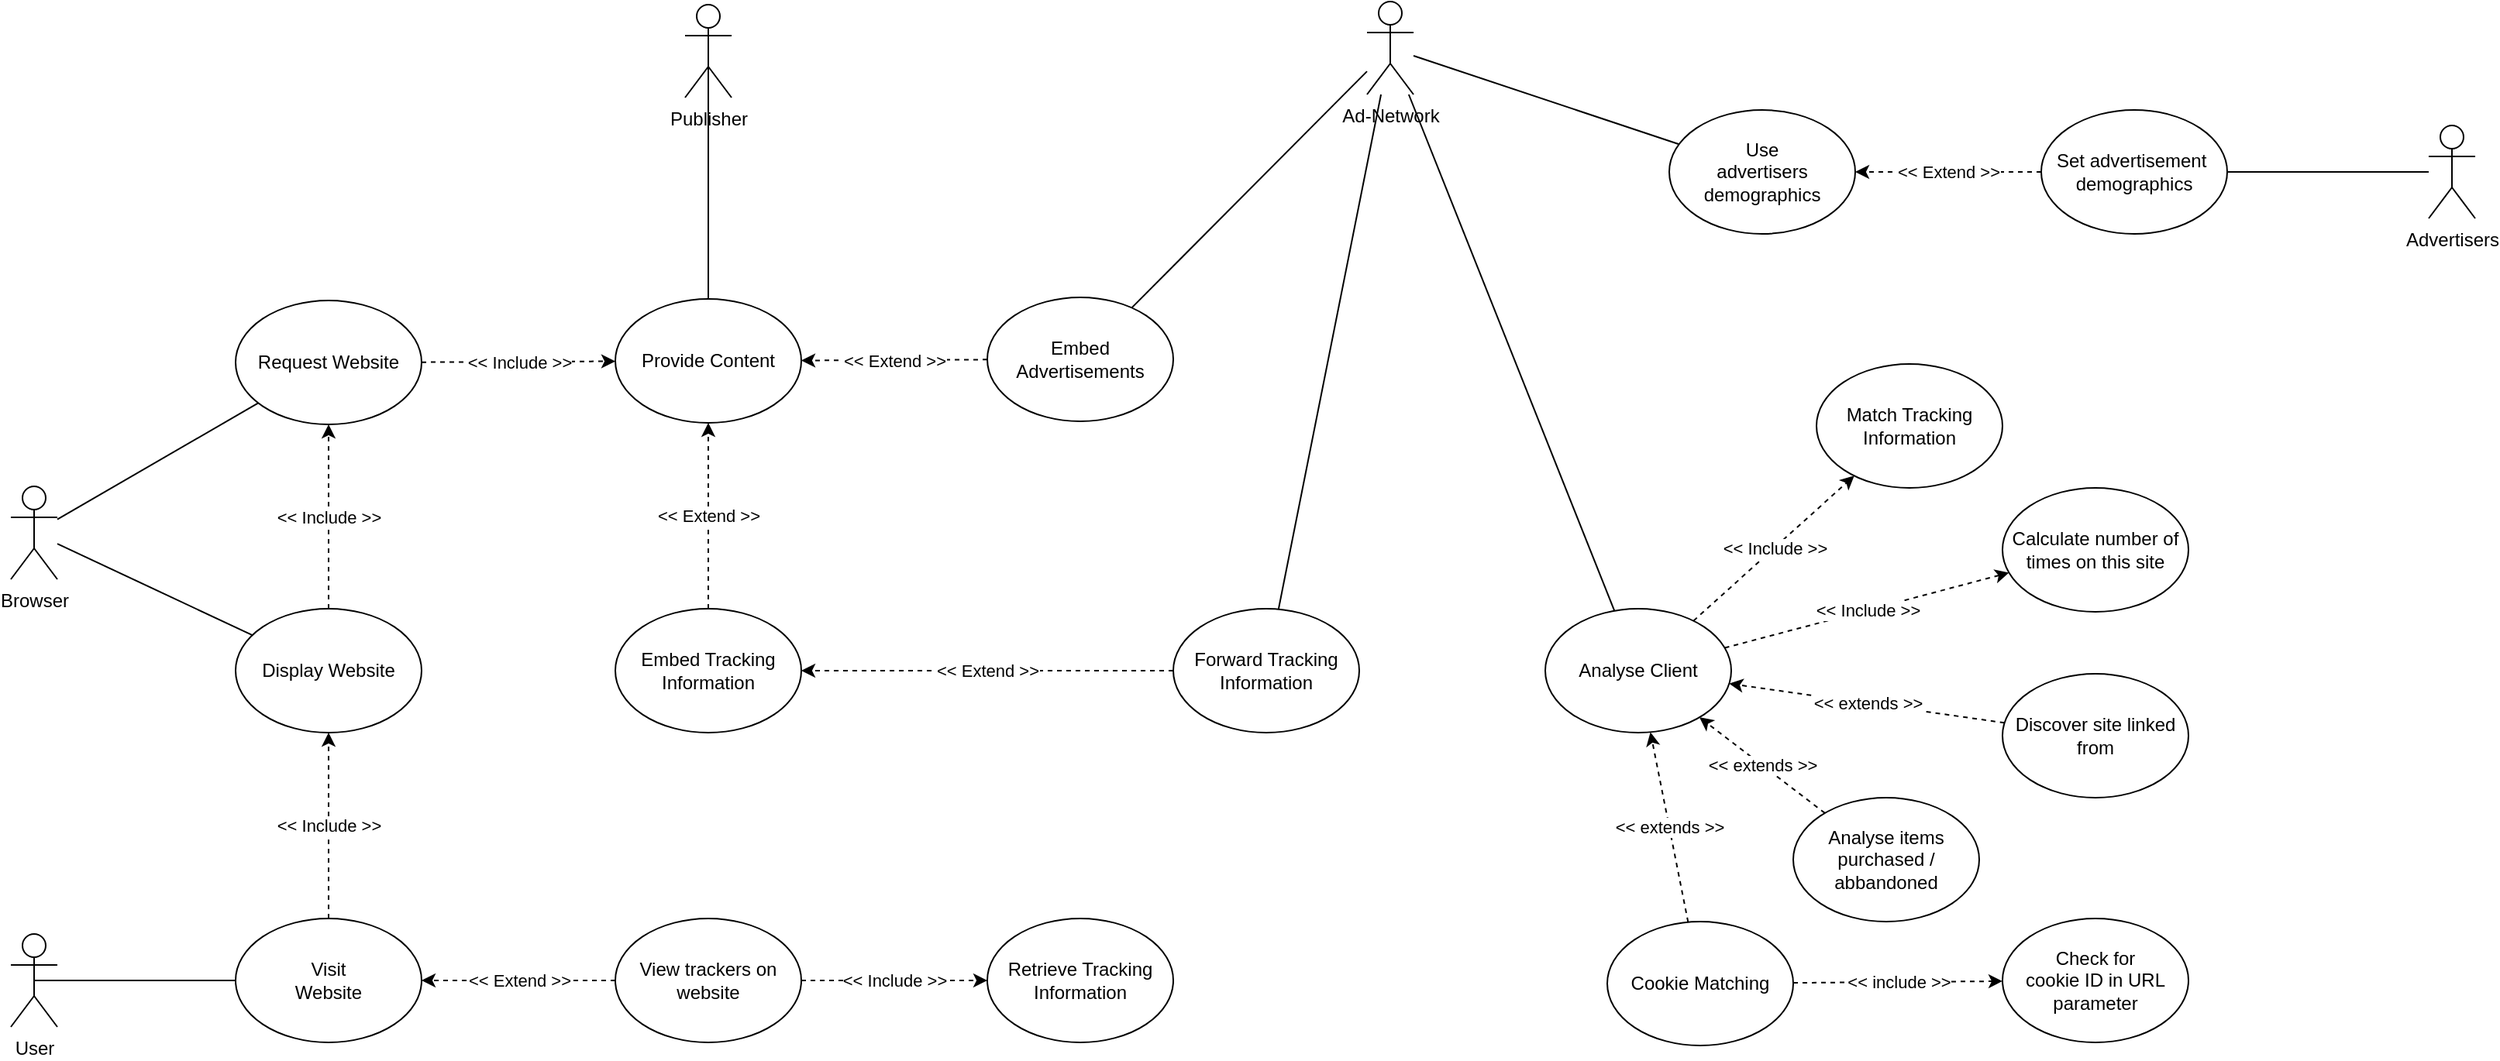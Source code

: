<mxfile version="14.4.3" type="device"><diagram id="3IF4Adh-n0_5Kfnh6lJa" name="Page-1"><mxGraphModel dx="706" dy="2335" grid="1" gridSize="10" guides="1" tooltips="1" connect="1" arrows="1" fold="1" page="1" pageScale="1" pageWidth="827" pageHeight="1169" math="0" shadow="0"><root><mxCell id="0"/><mxCell id="1" parent="0"/><mxCell id="S_hfSItxV2QVCv4lVqM0-1" value="User&lt;br&gt;" style="shape=umlActor;verticalLabelPosition=bottom;verticalAlign=top;html=1;outlineConnect=0;" parent="1" vertex="1"><mxGeometry x="90" y="530" width="30" height="60" as="geometry"/></mxCell><mxCell id="S_hfSItxV2QVCv4lVqM0-2" value="Browser" style="shape=umlActor;verticalLabelPosition=bottom;verticalAlign=top;html=1;outlineConnect=0;" parent="1" vertex="1"><mxGeometry x="90" y="241" width="30" height="60" as="geometry"/></mxCell><mxCell id="S_hfSItxV2QVCv4lVqM0-3" value="Publisher" style="shape=umlActor;verticalLabelPosition=bottom;verticalAlign=top;html=1;outlineConnect=0;" parent="1" vertex="1"><mxGeometry x="525" y="-70" width="30" height="60" as="geometry"/></mxCell><mxCell id="S_hfSItxV2QVCv4lVqM0-6" value="View trackers on website" style="ellipse;whiteSpace=wrap;html=1;" parent="1" vertex="1"><mxGeometry x="480" y="520" width="120" height="80" as="geometry"/></mxCell><mxCell id="S_hfSItxV2QVCv4lVqM0-7" value="Ad-Network&lt;br&gt;" style="shape=umlActor;verticalLabelPosition=bottom;verticalAlign=top;html=1;outlineConnect=0;" parent="1" vertex="1"><mxGeometry x="965" y="-72" width="30" height="60" as="geometry"/></mxCell><mxCell id="S_hfSItxV2QVCv4lVqM0-8" value="Visit &lt;br&gt;Website" style="ellipse;whiteSpace=wrap;html=1;" parent="1" vertex="1"><mxGeometry x="235" y="520" width="120" height="80" as="geometry"/></mxCell><mxCell id="S_hfSItxV2QVCv4lVqM0-14" value="Provide Content" style="ellipse;whiteSpace=wrap;html=1;" parent="1" vertex="1"><mxGeometry x="480" y="120" width="120" height="80" as="geometry"/></mxCell><mxCell id="S_hfSItxV2QVCv4lVqM0-15" value="Request Website" style="ellipse;whiteSpace=wrap;html=1;" parent="1" vertex="1"><mxGeometry x="235" y="121" width="120" height="80" as="geometry"/></mxCell><mxCell id="S_hfSItxV2QVCv4lVqM0-17" value="Embed Tracking Information" style="ellipse;whiteSpace=wrap;html=1;" parent="1" vertex="1"><mxGeometry x="480" y="320" width="120" height="80" as="geometry"/></mxCell><mxCell id="S_hfSItxV2QVCv4lVqM0-18" value="Analyse Client" style="ellipse;whiteSpace=wrap;html=1;" parent="1" vertex="1"><mxGeometry x="1080" y="320" width="120" height="80" as="geometry"/></mxCell><mxCell id="S_hfSItxV2QVCv4lVqM0-19" value="Match Tracking Information" style="ellipse;whiteSpace=wrap;html=1;" parent="1" vertex="1"><mxGeometry x="1255" y="162" width="120" height="80" as="geometry"/></mxCell><mxCell id="S_hfSItxV2QVCv4lVqM0-20" value="Forward Tracking Information" style="ellipse;whiteSpace=wrap;html=1;" parent="1" vertex="1"><mxGeometry x="840" y="320" width="120" height="80" as="geometry"/></mxCell><mxCell id="S_hfSItxV2QVCv4lVqM0-22" value="Retrieve Tracking Information" style="ellipse;whiteSpace=wrap;html=1;" parent="1" vertex="1"><mxGeometry x="720" y="520" width="120" height="80" as="geometry"/></mxCell><mxCell id="S_hfSItxV2QVCv4lVqM0-23" value="" style="endArrow=none;html=1;exitX=0.5;exitY=0.5;exitDx=0;exitDy=0;exitPerimeter=0;" parent="1" source="S_hfSItxV2QVCv4lVqM0-1" target="S_hfSItxV2QVCv4lVqM0-8" edge="1"><mxGeometry width="50" height="50" relative="1" as="geometry"><mxPoint x="390" y="450" as="sourcePoint"/><mxPoint x="440" y="400" as="targetPoint"/></mxGeometry></mxCell><mxCell id="S_hfSItxV2QVCv4lVqM0-25" value="" style="endArrow=classic;html=1;entryX=1;entryY=0.5;entryDx=0;entryDy=0;dashed=1;" parent="1" source="S_hfSItxV2QVCv4lVqM0-6" target="S_hfSItxV2QVCv4lVqM0-8" edge="1"><mxGeometry relative="1" as="geometry"><mxPoint x="364" y="630" as="sourcePoint"/><mxPoint x="464" y="630" as="targetPoint"/></mxGeometry></mxCell><mxCell id="S_hfSItxV2QVCv4lVqM0-26" value="&amp;lt;&amp;lt; Extend &amp;gt;&amp;gt;" style="edgeLabel;resizable=0;html=1;align=center;verticalAlign=middle;" parent="S_hfSItxV2QVCv4lVqM0-25" connectable="0" vertex="1"><mxGeometry relative="1" as="geometry"/></mxCell><mxCell id="S_hfSItxV2QVCv4lVqM0-27" value="In" style="endArrow=classic;html=1;dashed=1;" parent="1" source="S_hfSItxV2QVCv4lVqM0-6" target="S_hfSItxV2QVCv4lVqM0-22" edge="1"><mxGeometry relative="1" as="geometry"><mxPoint x="360" y="420" as="sourcePoint"/><mxPoint x="650" y="670" as="targetPoint"/></mxGeometry></mxCell><mxCell id="S_hfSItxV2QVCv4lVqM0-28" value="&amp;lt;&amp;lt; Include &amp;gt;&amp;gt;" style="edgeLabel;resizable=0;html=1;align=center;verticalAlign=middle;" parent="S_hfSItxV2QVCv4lVqM0-27" connectable="0" vertex="1"><mxGeometry relative="1" as="geometry"/></mxCell><mxCell id="S_hfSItxV2QVCv4lVqM0-30" value="" style="endArrow=classic;html=1;dashed=1;" parent="1" source="S_hfSItxV2QVCv4lVqM0-8" target="qkTE1JA_D2MFsFtZeY83-20" edge="1"><mxGeometry relative="1" as="geometry"><mxPoint x="360" y="350" as="sourcePoint"/><mxPoint x="190" y="430" as="targetPoint"/></mxGeometry></mxCell><mxCell id="S_hfSItxV2QVCv4lVqM0-31" value="&amp;lt;&amp;lt; Include &amp;gt;&amp;gt;" style="edgeLabel;resizable=0;html=1;align=center;verticalAlign=middle;" parent="S_hfSItxV2QVCv4lVqM0-30" connectable="0" vertex="1"><mxGeometry relative="1" as="geometry"/></mxCell><mxCell id="S_hfSItxV2QVCv4lVqM0-34" value="" style="endArrow=classic;html=1;dashed=1;" parent="1" source="S_hfSItxV2QVCv4lVqM0-17" target="S_hfSItxV2QVCv4lVqM0-14" edge="1"><mxGeometry relative="1" as="geometry"><mxPoint x="360" y="250" as="sourcePoint"/><mxPoint x="460" y="250" as="targetPoint"/></mxGeometry></mxCell><mxCell id="S_hfSItxV2QVCv4lVqM0-35" value="&amp;lt;&amp;lt; Extend &amp;gt;&amp;gt;" style="edgeLabel;resizable=0;html=1;align=center;verticalAlign=middle;" parent="S_hfSItxV2QVCv4lVqM0-34" connectable="0" vertex="1"><mxGeometry relative="1" as="geometry"/></mxCell><mxCell id="S_hfSItxV2QVCv4lVqM0-36" value="" style="endArrow=classic;html=1;dashed=1;" parent="1" source="S_hfSItxV2QVCv4lVqM0-20" target="S_hfSItxV2QVCv4lVqM0-17" edge="1"><mxGeometry relative="1" as="geometry"><mxPoint x="360" y="250" as="sourcePoint"/><mxPoint x="460" y="250" as="targetPoint"/></mxGeometry></mxCell><mxCell id="S_hfSItxV2QVCv4lVqM0-37" value="&amp;lt;&amp;lt; Extend &amp;gt;&amp;gt;" style="edgeLabel;resizable=0;html=1;align=center;verticalAlign=middle;" parent="S_hfSItxV2QVCv4lVqM0-36" connectable="0" vertex="1"><mxGeometry relative="1" as="geometry"/></mxCell><mxCell id="S_hfSItxV2QVCv4lVqM0-40" value="" style="endArrow=none;html=1;entryX=0.5;entryY=0.5;entryDx=0;entryDy=0;entryPerimeter=0;" parent="1" source="S_hfSItxV2QVCv4lVqM0-14" target="S_hfSItxV2QVCv4lVqM0-3" edge="1"><mxGeometry width="50" height="50" relative="1" as="geometry"><mxPoint x="390" y="270" as="sourcePoint"/><mxPoint x="440" y="220" as="targetPoint"/></mxGeometry></mxCell><mxCell id="S_hfSItxV2QVCv4lVqM0-41" value="" style="endArrow=none;html=1;" parent="1" source="S_hfSItxV2QVCv4lVqM0-15" target="S_hfSItxV2QVCv4lVqM0-2" edge="1"><mxGeometry width="50" height="50" relative="1" as="geometry"><mxPoint x="390" y="270" as="sourcePoint"/><mxPoint x="180" y="271" as="targetPoint"/></mxGeometry></mxCell><mxCell id="S_hfSItxV2QVCv4lVqM0-42" value="" style="endArrow=none;html=1;" parent="1" source="S_hfSItxV2QVCv4lVqM0-18" target="S_hfSItxV2QVCv4lVqM0-7" edge="1"><mxGeometry width="50" height="50" relative="1" as="geometry"><mxPoint x="700" y="268" as="sourcePoint"/><mxPoint x="750" y="218" as="targetPoint"/></mxGeometry></mxCell><mxCell id="S_hfSItxV2QVCv4lVqM0-43" value="" style="endArrow=classic;html=1;dashed=1;" parent="1" source="S_hfSItxV2QVCv4lVqM0-18" target="S_hfSItxV2QVCv4lVqM0-19" edge="1"><mxGeometry relative="1" as="geometry"><mxPoint x="725" y="451" as="sourcePoint"/><mxPoint x="825" y="451" as="targetPoint"/></mxGeometry></mxCell><mxCell id="S_hfSItxV2QVCv4lVqM0-44" value="&amp;lt;&amp;lt; Include &amp;gt;&amp;gt;" style="edgeLabel;resizable=0;html=1;align=center;verticalAlign=middle;" parent="S_hfSItxV2QVCv4lVqM0-43" connectable="0" vertex="1"><mxGeometry relative="1" as="geometry"/></mxCell><mxCell id="fwlvk5b5kiZemC5X7DUF-1" value="Calculate number of times on this site" style="ellipse;whiteSpace=wrap;html=1;" parent="1" vertex="1"><mxGeometry x="1375" y="242" width="120" height="80" as="geometry"/></mxCell><mxCell id="fwlvk5b5kiZemC5X7DUF-2" value="" style="endArrow=classic;html=1;dashed=1;" parent="1" source="S_hfSItxV2QVCv4lVqM0-18" target="fwlvk5b5kiZemC5X7DUF-1" edge="1"><mxGeometry relative="1" as="geometry"><mxPoint x="1207.3" y="379.136" as="sourcePoint"/><mxPoint x="1377.785" y="343.045" as="targetPoint"/></mxGeometry></mxCell><mxCell id="fwlvk5b5kiZemC5X7DUF-3" value="&amp;lt;&amp;lt; Include &amp;gt;&amp;gt;" style="edgeLabel;resizable=0;html=1;align=center;verticalAlign=middle;" parent="fwlvk5b5kiZemC5X7DUF-2" connectable="0" vertex="1"><mxGeometry relative="1" as="geometry"/></mxCell><mxCell id="fwlvk5b5kiZemC5X7DUF-4" value="Discover site linked from" style="ellipse;whiteSpace=wrap;html=1;" parent="1" vertex="1"><mxGeometry x="1375" y="362" width="120" height="80" as="geometry"/></mxCell><mxCell id="fwlvk5b5kiZemC5X7DUF-5" value="" style="endArrow=classic;html=1;dashed=1;" parent="1" source="fwlvk5b5kiZemC5X7DUF-4" target="S_hfSItxV2QVCv4lVqM0-18" edge="1"><mxGeometry relative="1" as="geometry"><mxPoint x="1175.0" y="551.004" as="sourcePoint"/><mxPoint x="1345.485" y="587.095" as="targetPoint"/></mxGeometry></mxCell><mxCell id="fwlvk5b5kiZemC5X7DUF-6" value="&amp;lt;&amp;lt; extends &amp;gt;&amp;gt;" style="edgeLabel;resizable=0;html=1;align=center;verticalAlign=middle;" parent="fwlvk5b5kiZemC5X7DUF-5" connectable="0" vertex="1"><mxGeometry relative="1" as="geometry"/></mxCell><mxCell id="fwlvk5b5kiZemC5X7DUF-7" value="Analyse items purchased / abbandoned" style="ellipse;whiteSpace=wrap;html=1;" parent="1" vertex="1"><mxGeometry x="1240" y="442" width="120" height="80" as="geometry"/></mxCell><mxCell id="fwlvk5b5kiZemC5X7DUF-8" value="" style="endArrow=classic;html=1;dashed=1;" parent="1" source="fwlvk5b5kiZemC5X7DUF-7" target="S_hfSItxV2QVCv4lVqM0-18" edge="1"><mxGeometry relative="1" as="geometry"><mxPoint x="1391.414" y="543.51" as="sourcePoint"/><mxPoint x="1193.557" y="418.51" as="targetPoint"/></mxGeometry></mxCell><mxCell id="fwlvk5b5kiZemC5X7DUF-9" value="&amp;lt;&amp;lt; extends &amp;gt;&amp;gt;" style="edgeLabel;resizable=0;html=1;align=center;verticalAlign=middle;" parent="fwlvk5b5kiZemC5X7DUF-8" connectable="0" vertex="1"><mxGeometry relative="1" as="geometry"/></mxCell><mxCell id="qkTE1JA_D2MFsFtZeY83-1" value="Embed Advertisements" style="ellipse;whiteSpace=wrap;html=1;" parent="1" vertex="1"><mxGeometry x="720" y="119" width="120" height="80" as="geometry"/></mxCell><mxCell id="qkTE1JA_D2MFsFtZeY83-2" value="" style="endArrow=none;html=1;" parent="1" source="qkTE1JA_D2MFsFtZeY83-1" target="S_hfSItxV2QVCv4lVqM0-7" edge="1"><mxGeometry width="50" height="50" relative="1" as="geometry"><mxPoint x="647" y="298" as="sourcePoint"/><mxPoint x="697" y="248" as="targetPoint"/></mxGeometry></mxCell><mxCell id="qkTE1JA_D2MFsFtZeY83-3" value="" style="endArrow=classic;html=1;dashed=1;" parent="1" source="qkTE1JA_D2MFsFtZeY83-1" target="S_hfSItxV2QVCv4lVqM0-14" edge="1"><mxGeometry relative="1" as="geometry"><mxPoint x="540" y="290" as="sourcePoint"/><mxPoint x="540" y="230" as="targetPoint"/></mxGeometry></mxCell><mxCell id="qkTE1JA_D2MFsFtZeY83-4" value="&amp;lt;&amp;lt; Extend &amp;gt;&amp;gt;" style="edgeLabel;resizable=0;html=1;align=center;verticalAlign=middle;" parent="qkTE1JA_D2MFsFtZeY83-3" connectable="0" vertex="1"><mxGeometry relative="1" as="geometry"/></mxCell><mxCell id="qkTE1JA_D2MFsFtZeY83-5" value="" style="endArrow=none;html=1;" parent="1" source="S_hfSItxV2QVCv4lVqM0-20" target="S_hfSItxV2QVCv4lVqM0-7" edge="1"><mxGeometry width="50" height="50" relative="1" as="geometry"><mxPoint x="977" y="268" as="sourcePoint"/><mxPoint x="1027" y="218" as="targetPoint"/></mxGeometry></mxCell><mxCell id="qkTE1JA_D2MFsFtZeY83-6" value="Advertisers" style="shape=umlActor;verticalLabelPosition=bottom;verticalAlign=top;html=1;outlineConnect=0;" parent="1" vertex="1"><mxGeometry x="1650" y="8" width="30" height="60" as="geometry"/></mxCell><mxCell id="qkTE1JA_D2MFsFtZeY83-7" value="Use&lt;br&gt;advertisers demographics" style="ellipse;whiteSpace=wrap;html=1;" parent="1" vertex="1"><mxGeometry x="1160" y="-2" width="120" height="80" as="geometry"/></mxCell><mxCell id="qkTE1JA_D2MFsFtZeY83-15" value="Set advertisement&amp;nbsp;&lt;br&gt;demographics" style="ellipse;whiteSpace=wrap;html=1;" parent="1" vertex="1"><mxGeometry x="1400" y="-2" width="120" height="80" as="geometry"/></mxCell><mxCell id="qkTE1JA_D2MFsFtZeY83-16" value="" style="endArrow=none;html=1;" parent="1" source="qkTE1JA_D2MFsFtZeY83-7" target="S_hfSItxV2QVCv4lVqM0-7" edge="1"><mxGeometry width="50" height="50" relative="1" as="geometry"><mxPoint x="822.688" y="135.457" as="sourcePoint"/><mxPoint x="840" y="108" as="targetPoint"/></mxGeometry></mxCell><mxCell id="qkTE1JA_D2MFsFtZeY83-17" value="" style="endArrow=none;html=1;" parent="1" source="qkTE1JA_D2MFsFtZeY83-6" target="qkTE1JA_D2MFsFtZeY83-15" edge="1"><mxGeometry width="50" height="50" relative="1" as="geometry"><mxPoint x="1690" y="-73" as="sourcePoint"/><mxPoint x="1810" y="-73" as="targetPoint"/></mxGeometry></mxCell><mxCell id="qkTE1JA_D2MFsFtZeY83-18" value="" style="endArrow=classic;html=1;dashed=1;" parent="1" source="qkTE1JA_D2MFsFtZeY83-15" target="qkTE1JA_D2MFsFtZeY83-7" edge="1"><mxGeometry relative="1" as="geometry"><mxPoint x="925" y="368" as="sourcePoint"/><mxPoint x="490" y="368" as="targetPoint"/></mxGeometry></mxCell><mxCell id="qkTE1JA_D2MFsFtZeY83-19" value="&amp;lt;&amp;lt; Extend &amp;gt;&amp;gt;" style="edgeLabel;resizable=0;html=1;align=center;verticalAlign=middle;" parent="qkTE1JA_D2MFsFtZeY83-18" connectable="0" vertex="1"><mxGeometry relative="1" as="geometry"/></mxCell><mxCell id="qkTE1JA_D2MFsFtZeY83-20" value="Display Website" style="ellipse;whiteSpace=wrap;html=1;" parent="1" vertex="1"><mxGeometry x="235" y="320" width="120" height="80" as="geometry"/></mxCell><mxCell id="qkTE1JA_D2MFsFtZeY83-21" value="" style="endArrow=classic;html=1;dashed=1;" parent="1" source="qkTE1JA_D2MFsFtZeY83-20" target="S_hfSItxV2QVCv4lVqM0-15" edge="1"><mxGeometry relative="1" as="geometry"><mxPoint x="305" y="530" as="sourcePoint"/><mxPoint x="305" y="410" as="targetPoint"/></mxGeometry></mxCell><mxCell id="qkTE1JA_D2MFsFtZeY83-22" value="&amp;lt;&amp;lt; Include &amp;gt;&amp;gt;" style="edgeLabel;resizable=0;html=1;align=center;verticalAlign=middle;" parent="qkTE1JA_D2MFsFtZeY83-21" connectable="0" vertex="1"><mxGeometry relative="1" as="geometry"/></mxCell><mxCell id="qkTE1JA_D2MFsFtZeY83-23" value="" style="endArrow=none;html=1;" parent="1" source="qkTE1JA_D2MFsFtZeY83-20" target="S_hfSItxV2QVCv4lVqM0-2" edge="1"><mxGeometry width="50" height="50" relative="1" as="geometry"><mxPoint x="261.338" y="198.436" as="sourcePoint"/><mxPoint x="130" y="280.605" as="targetPoint"/></mxGeometry></mxCell><mxCell id="qkTE1JA_D2MFsFtZeY83-24" value="" style="endArrow=classic;html=1;dashed=1;" parent="1" source="S_hfSItxV2QVCv4lVqM0-15" target="S_hfSItxV2QVCv4lVqM0-14" edge="1"><mxGeometry relative="1" as="geometry"><mxPoint x="305" y="330" as="sourcePoint"/><mxPoint x="305" y="211" as="targetPoint"/></mxGeometry></mxCell><mxCell id="qkTE1JA_D2MFsFtZeY83-25" value="&amp;lt;&amp;lt; Include &amp;gt;&amp;gt;" style="edgeLabel;resizable=0;html=1;align=center;verticalAlign=middle;" parent="qkTE1JA_D2MFsFtZeY83-24" connectable="0" vertex="1"><mxGeometry relative="1" as="geometry"/></mxCell><mxCell id="qkTE1JA_D2MFsFtZeY83-26" value="Cookie Matching" style="ellipse;whiteSpace=wrap;html=1;" parent="1" vertex="1"><mxGeometry x="1120" y="522" width="120" height="80" as="geometry"/></mxCell><mxCell id="qkTE1JA_D2MFsFtZeY83-27" value="" style="endArrow=classic;html=1;dashed=1;" parent="1" source="qkTE1JA_D2MFsFtZeY83-26" target="S_hfSItxV2QVCv4lVqM0-18" edge="1"><mxGeometry relative="1" as="geometry"><mxPoint x="1290.098" y="499.464" as="sourcePoint"/><mxPoint x="1185.065" y="402.458" as="targetPoint"/></mxGeometry></mxCell><mxCell id="qkTE1JA_D2MFsFtZeY83-28" value="&amp;lt;&amp;lt; extends &amp;gt;&amp;gt;" style="edgeLabel;resizable=0;html=1;align=center;verticalAlign=middle;" parent="qkTE1JA_D2MFsFtZeY83-27" connectable="0" vertex="1"><mxGeometry relative="1" as="geometry"/></mxCell><mxCell id="SncsyHGia6u-rVe0nEAK-1" value="Check for &lt;br&gt;cookie ID in URL parameter" style="ellipse;whiteSpace=wrap;html=1;" parent="1" vertex="1"><mxGeometry x="1375" y="520" width="120" height="80" as="geometry"/></mxCell><mxCell id="SncsyHGia6u-rVe0nEAK-2" value="" style="endArrow=classic;html=1;dashed=1;" parent="1" source="qkTE1JA_D2MFsFtZeY83-26" target="SncsyHGia6u-rVe0nEAK-1" edge="1"><mxGeometry relative="1" as="geometry"><mxPoint x="1140" y="882" as="sourcePoint"/><mxPoint x="950" y="1371" as="targetPoint"/></mxGeometry></mxCell><mxCell id="SncsyHGia6u-rVe0nEAK-3" value="&amp;lt;&amp;lt; include &amp;gt;&amp;gt;" style="edgeLabel;resizable=0;html=1;align=center;verticalAlign=middle;" parent="SncsyHGia6u-rVe0nEAK-2" connectable="0" vertex="1"><mxGeometry relative="1" as="geometry"/></mxCell></root></mxGraphModel></diagram></mxfile>